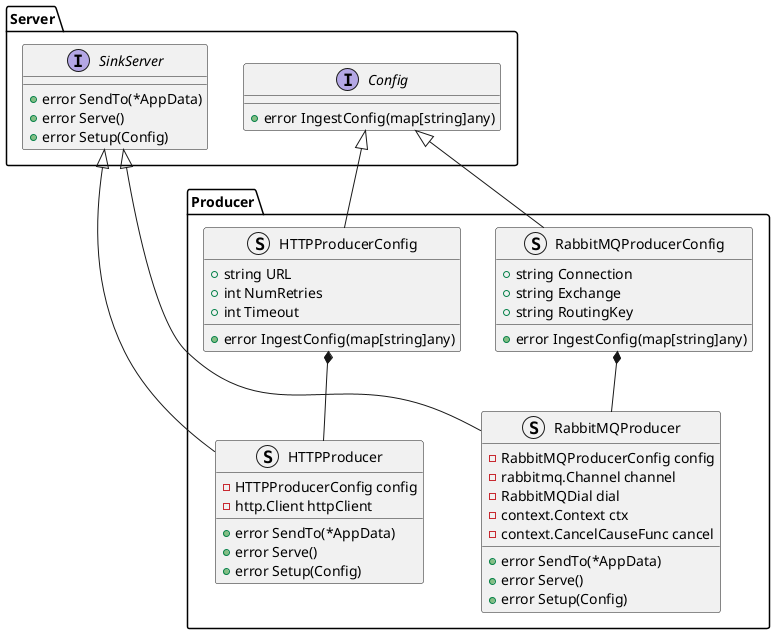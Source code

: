 @startuml
namespace Server {
    interface SinkServer {
        +error SendTo(*AppData)
        +error Serve()
        +error Setup(Config)
    }
    interface Config {
        +error IngestConfig(map[string]any)
    }
}
namespace Producer {
    struct HTTPProducer {
        -HTTPProducerConfig config
        -http.Client httpClient
        +error SendTo(*AppData)
        +error Serve()
        +error Setup(Config)
    }
    struct RabbitMQProducer {
        -RabbitMQProducerConfig config
        -rabbitmq.Channel channel
        -RabbitMQDial dial
        -context.Context ctx
        -context.CancelCauseFunc cancel
        +error SendTo(*AppData)
        +error Serve()
        +error Setup(Config)
    }
    struct HTTPProducerConfig {
        +string URL
        +int NumRetries
        +int Timeout
        +error IngestConfig(map[string]any)
    }
    struct RabbitMQProducerConfig {
        +string Connection
        +string Exchange
        +string RoutingKey
        +error IngestConfig(map[string]any)
    }

}

Server.SinkServer <|-- Producer.HTTPProducer
Server.SinkServer <|-- Producer.RabbitMQProducer

Server.Config <|-- Producer.HTTPProducerConfig
Server.Config <|-- Producer.RabbitMQProducerConfig
Producer.HTTPProducerConfig *-- Producer.HTTPProducer
Producer.RabbitMQProducerConfig *-- Producer.RabbitMQProducer
@enduml
